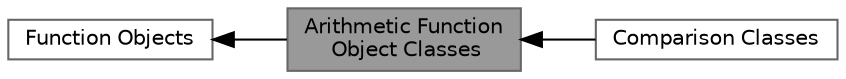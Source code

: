 digraph "Arithmetic Function Object Classes"
{
 // LATEX_PDF_SIZE
  bgcolor="transparent";
  edge [fontname=Helvetica,fontsize=10,labelfontname=Helvetica,labelfontsize=10];
  node [fontname=Helvetica,fontsize=10,shape=box,height=0.2,width=0.4];
  rankdir=LR;
  Node1 [id="Node000001",label="Arithmetic Function\l Object Classes",height=0.2,width=0.4,color="gray40", fillcolor="grey60", style="filled", fontcolor="black",tooltip=" "];
  Node3 [id="Node000003",label="Comparison Classes",height=0.2,width=0.4,color="grey40", fillcolor="white", style="filled",URL="$group__comparison__functors.html",tooltip=" "];
  Node2 [id="Node000002",label="Function Objects",height=0.2,width=0.4,color="grey40", fillcolor="white", style="filled",URL="$group__functors.html",tooltip=" "];
  Node2->Node1 [shape=plaintext, dir="back", style="solid"];
  Node1->Node3 [shape=plaintext, dir="back", style="solid"];
}
